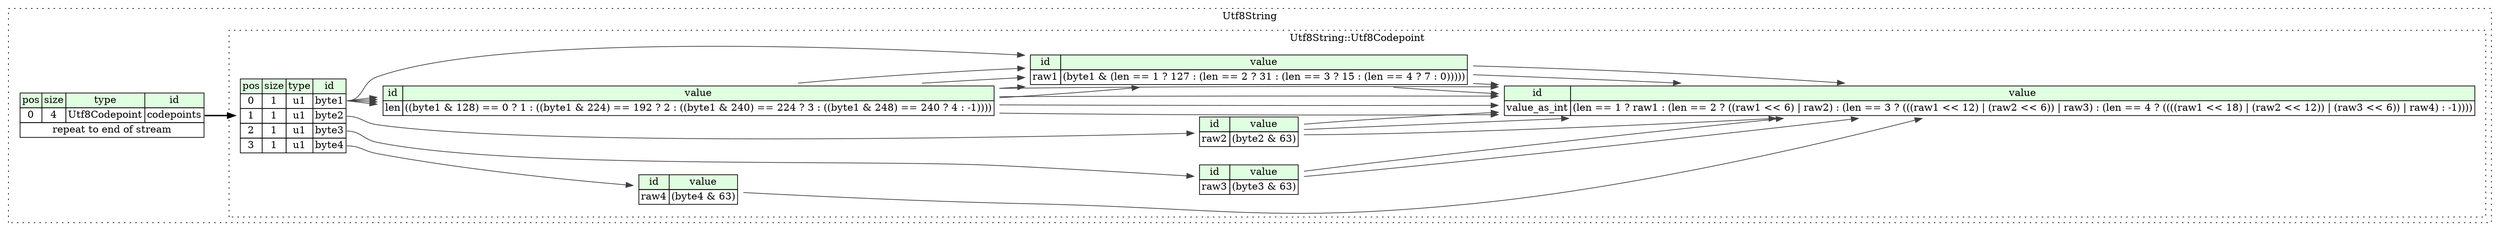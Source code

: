 digraph {
	rankdir=LR;
	node [shape=plaintext];
	subgraph cluster__utf8_string {
		label="Utf8String";
		graph[style=dotted];

		utf8_string__seq [label=<<TABLE BORDER="0" CELLBORDER="1" CELLSPACING="0">
			<TR><TD BGCOLOR="#E0FFE0">pos</TD><TD BGCOLOR="#E0FFE0">size</TD><TD BGCOLOR="#E0FFE0">type</TD><TD BGCOLOR="#E0FFE0">id</TD></TR>
			<TR><TD PORT="codepoints_pos">0</TD><TD PORT="codepoints_size">4</TD><TD>Utf8Codepoint</TD><TD PORT="codepoints_type">codepoints</TD></TR>
			<TR><TD COLSPAN="4" PORT="codepoints__repeat">repeat to end of stream</TD></TR>
		</TABLE>>];
		subgraph cluster__utf8_codepoint {
			label="Utf8String::Utf8Codepoint";
			graph[style=dotted];

			utf8_codepoint__seq [label=<<TABLE BORDER="0" CELLBORDER="1" CELLSPACING="0">
				<TR><TD BGCOLOR="#E0FFE0">pos</TD><TD BGCOLOR="#E0FFE0">size</TD><TD BGCOLOR="#E0FFE0">type</TD><TD BGCOLOR="#E0FFE0">id</TD></TR>
				<TR><TD PORT="byte1_pos">0</TD><TD PORT="byte1_size">1</TD><TD>u1</TD><TD PORT="byte1_type">byte1</TD></TR>
				<TR><TD PORT="byte2_pos">1</TD><TD PORT="byte2_size">1</TD><TD>u1</TD><TD PORT="byte2_type">byte2</TD></TR>
				<TR><TD PORT="byte3_pos">2</TD><TD PORT="byte3_size">1</TD><TD>u1</TD><TD PORT="byte3_type">byte3</TD></TR>
				<TR><TD PORT="byte4_pos">3</TD><TD PORT="byte4_size">1</TD><TD>u1</TD><TD PORT="byte4_type">byte4</TD></TR>
			</TABLE>>];
			utf8_codepoint__inst__raw1 [label=<<TABLE BORDER="0" CELLBORDER="1" CELLSPACING="0">
				<TR><TD BGCOLOR="#E0FFE0">id</TD><TD BGCOLOR="#E0FFE0">value</TD></TR>
				<TR><TD>raw1</TD><TD>(byte1 &amp; (len == 1 ? 127 : (len == 2 ? 31 : (len == 3 ? 15 : (len == 4 ? 7 : 0)))))</TD></TR>
			</TABLE>>];
			utf8_codepoint__inst__raw4 [label=<<TABLE BORDER="0" CELLBORDER="1" CELLSPACING="0">
				<TR><TD BGCOLOR="#E0FFE0">id</TD><TD BGCOLOR="#E0FFE0">value</TD></TR>
				<TR><TD>raw4</TD><TD>(byte4 &amp; 63)</TD></TR>
			</TABLE>>];
			utf8_codepoint__inst__raw3 [label=<<TABLE BORDER="0" CELLBORDER="1" CELLSPACING="0">
				<TR><TD BGCOLOR="#E0FFE0">id</TD><TD BGCOLOR="#E0FFE0">value</TD></TR>
				<TR><TD>raw3</TD><TD>(byte3 &amp; 63)</TD></TR>
			</TABLE>>];
			utf8_codepoint__inst__value_as_int [label=<<TABLE BORDER="0" CELLBORDER="1" CELLSPACING="0">
				<TR><TD BGCOLOR="#E0FFE0">id</TD><TD BGCOLOR="#E0FFE0">value</TD></TR>
				<TR><TD>value_as_int</TD><TD>(len == 1 ? raw1 : (len == 2 ? ((raw1 &lt;&lt; 6) | raw2) : (len == 3 ? (((raw1 &lt;&lt; 12) | (raw2 &lt;&lt; 6)) | raw3) : (len == 4 ? ((((raw1 &lt;&lt; 18) | (raw2 &lt;&lt; 12)) | (raw3 &lt;&lt; 6)) | raw4) : -1))))</TD></TR>
			</TABLE>>];
			utf8_codepoint__inst__raw2 [label=<<TABLE BORDER="0" CELLBORDER="1" CELLSPACING="0">
				<TR><TD BGCOLOR="#E0FFE0">id</TD><TD BGCOLOR="#E0FFE0">value</TD></TR>
				<TR><TD>raw2</TD><TD>(byte2 &amp; 63)</TD></TR>
			</TABLE>>];
			utf8_codepoint__inst__len [label=<<TABLE BORDER="0" CELLBORDER="1" CELLSPACING="0">
				<TR><TD BGCOLOR="#E0FFE0">id</TD><TD BGCOLOR="#E0FFE0">value</TD></TR>
				<TR><TD>len</TD><TD>((byte1 &amp; 128) == 0 ? 1 : ((byte1 &amp; 224) == 192 ? 2 : ((byte1 &amp; 240) == 224 ? 3 : ((byte1 &amp; 248) == 240 ? 4 : -1))))</TD></TR>
			</TABLE>>];
		}
	}
	utf8_string__seq:codepoints_type -> utf8_codepoint__seq [style=bold];
	utf8_codepoint__seq:byte1_type -> utf8_codepoint__inst__raw1 [color="#404040"];
	utf8_codepoint__inst__len:len_type -> utf8_codepoint__inst__raw1 [color="#404040"];
	utf8_codepoint__inst__len:len_type -> utf8_codepoint__inst__raw1 [color="#404040"];
	utf8_codepoint__inst__len:len_type -> utf8_codepoint__inst__raw1 [color="#404040"];
	utf8_codepoint__inst__len:len_type -> utf8_codepoint__inst__raw1 [color="#404040"];
	utf8_codepoint__seq:byte4_type -> utf8_codepoint__inst__raw4 [color="#404040"];
	utf8_codepoint__seq:byte3_type -> utf8_codepoint__inst__raw3 [color="#404040"];
	utf8_codepoint__inst__len:len_type -> utf8_codepoint__inst__value_as_int [color="#404040"];
	utf8_codepoint__inst__raw1:raw1_type -> utf8_codepoint__inst__value_as_int [color="#404040"];
	utf8_codepoint__inst__len:len_type -> utf8_codepoint__inst__value_as_int [color="#404040"];
	utf8_codepoint__inst__raw1:raw1_type -> utf8_codepoint__inst__value_as_int [color="#404040"];
	utf8_codepoint__inst__raw2:raw2_type -> utf8_codepoint__inst__value_as_int [color="#404040"];
	utf8_codepoint__inst__len:len_type -> utf8_codepoint__inst__value_as_int [color="#404040"];
	utf8_codepoint__inst__raw1:raw1_type -> utf8_codepoint__inst__value_as_int [color="#404040"];
	utf8_codepoint__inst__raw2:raw2_type -> utf8_codepoint__inst__value_as_int [color="#404040"];
	utf8_codepoint__inst__raw3:raw3_type -> utf8_codepoint__inst__value_as_int [color="#404040"];
	utf8_codepoint__inst__len:len_type -> utf8_codepoint__inst__value_as_int [color="#404040"];
	utf8_codepoint__inst__raw1:raw1_type -> utf8_codepoint__inst__value_as_int [color="#404040"];
	utf8_codepoint__inst__raw2:raw2_type -> utf8_codepoint__inst__value_as_int [color="#404040"];
	utf8_codepoint__inst__raw3:raw3_type -> utf8_codepoint__inst__value_as_int [color="#404040"];
	utf8_codepoint__inst__raw4:raw4_type -> utf8_codepoint__inst__value_as_int [color="#404040"];
	utf8_codepoint__seq:byte2_type -> utf8_codepoint__inst__raw2 [color="#404040"];
	utf8_codepoint__seq:byte1_type -> utf8_codepoint__inst__len [color="#404040"];
	utf8_codepoint__seq:byte1_type -> utf8_codepoint__inst__len [color="#404040"];
	utf8_codepoint__seq:byte1_type -> utf8_codepoint__inst__len [color="#404040"];
	utf8_codepoint__seq:byte1_type -> utf8_codepoint__inst__len [color="#404040"];
}
